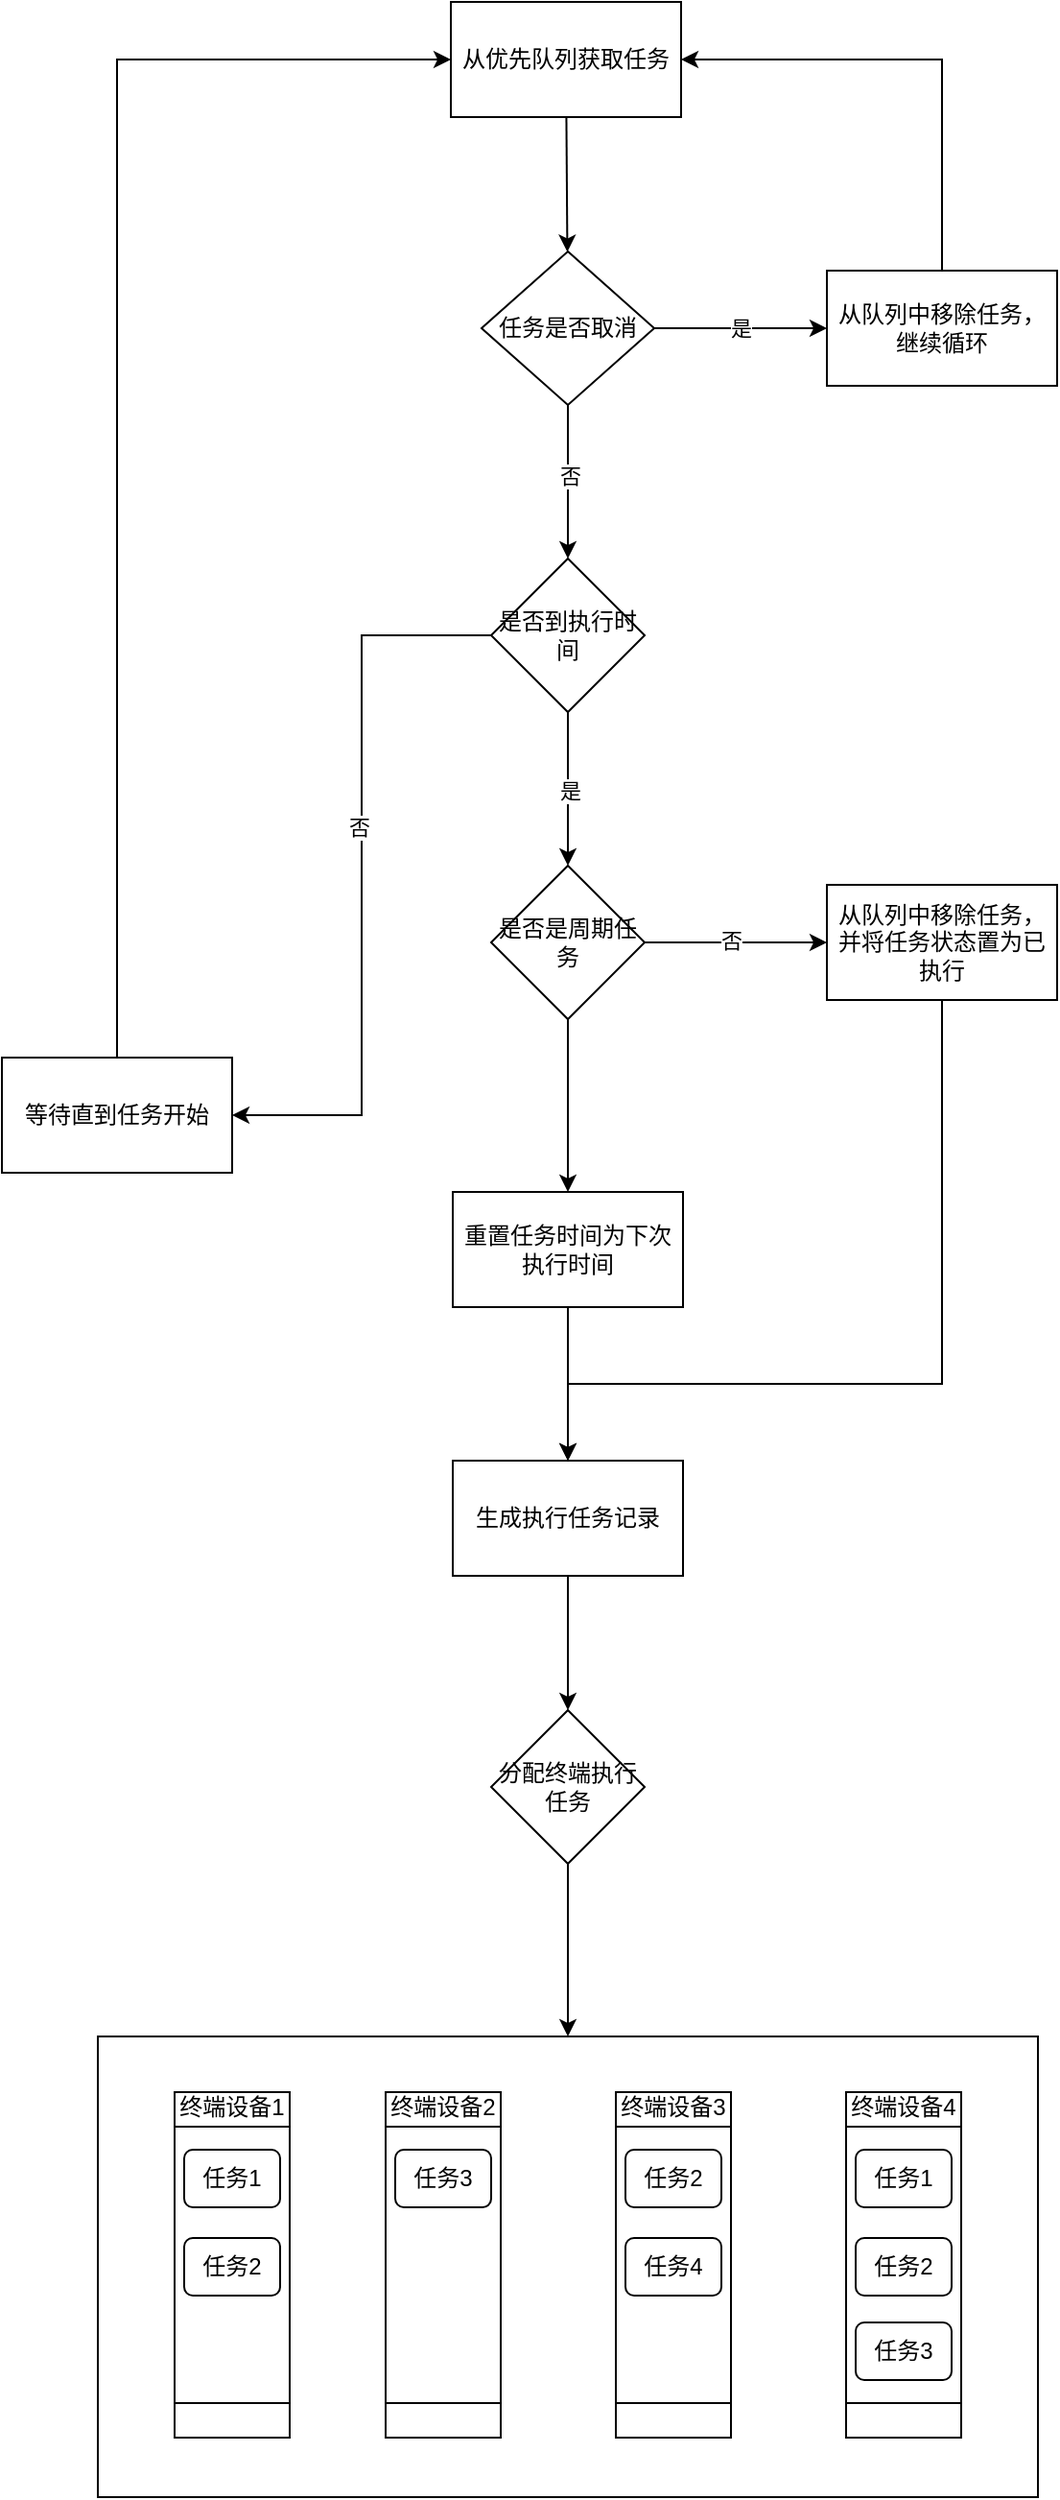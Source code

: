 <mxfile version="20.8.14" type="github">
  <diagram name="第 1 页" id="kU9h5htd539q5a9aOrrk">
    <mxGraphModel dx="763" dy="470" grid="1" gridSize="10" guides="1" tooltips="1" connect="1" arrows="1" fold="1" page="1" pageScale="1" pageWidth="827" pageHeight="1169" math="0" shadow="0">
      <root>
        <mxCell id="0" />
        <mxCell id="1" parent="0" />
        <mxCell id="ZIfVyA6NT1Mt5uhVDrUK-42" value="" style="edgeStyle=none;rounded=0;orthogonalLoop=1;jettySize=auto;html=1;" edge="1" parent="1" source="ZIfVyA6NT1Mt5uhVDrUK-40" target="ZIfVyA6NT1Mt5uhVDrUK-41">
          <mxGeometry relative="1" as="geometry" />
        </mxCell>
        <mxCell id="ZIfVyA6NT1Mt5uhVDrUK-40" value="从优先队列获取任务" style="rounded=0;whiteSpace=wrap;html=1;" vertex="1" parent="1">
          <mxGeometry x="294" y="50" width="120" height="60" as="geometry" />
        </mxCell>
        <mxCell id="ZIfVyA6NT1Mt5uhVDrUK-44" value="是" style="edgeStyle=none;rounded=0;orthogonalLoop=1;jettySize=auto;html=1;" edge="1" parent="1" source="ZIfVyA6NT1Mt5uhVDrUK-41" target="ZIfVyA6NT1Mt5uhVDrUK-43">
          <mxGeometry relative="1" as="geometry" />
        </mxCell>
        <mxCell id="ZIfVyA6NT1Mt5uhVDrUK-47" value="" style="edgeStyle=orthogonalEdgeStyle;rounded=0;orthogonalLoop=1;jettySize=auto;html=1;" edge="1" parent="1" source="ZIfVyA6NT1Mt5uhVDrUK-41" target="ZIfVyA6NT1Mt5uhVDrUK-46">
          <mxGeometry relative="1" as="geometry" />
        </mxCell>
        <mxCell id="ZIfVyA6NT1Mt5uhVDrUK-54" value="否" style="edgeLabel;html=1;align=center;verticalAlign=middle;resizable=0;points=[];" vertex="1" connectable="0" parent="ZIfVyA6NT1Mt5uhVDrUK-47">
          <mxGeometry x="-0.07" y="1" relative="1" as="geometry">
            <mxPoint as="offset" />
          </mxGeometry>
        </mxCell>
        <mxCell id="ZIfVyA6NT1Mt5uhVDrUK-41" value="任务是否取消" style="rhombus;whiteSpace=wrap;html=1;rounded=0;" vertex="1" parent="1">
          <mxGeometry x="310" y="180" width="90" height="80" as="geometry" />
        </mxCell>
        <mxCell id="ZIfVyA6NT1Mt5uhVDrUK-45" style="edgeStyle=orthogonalEdgeStyle;rounded=0;orthogonalLoop=1;jettySize=auto;html=1;exitX=0.5;exitY=0;exitDx=0;exitDy=0;" edge="1" parent="1" source="ZIfVyA6NT1Mt5uhVDrUK-43" target="ZIfVyA6NT1Mt5uhVDrUK-40">
          <mxGeometry relative="1" as="geometry">
            <Array as="points">
              <mxPoint x="550" y="80" />
            </Array>
          </mxGeometry>
        </mxCell>
        <mxCell id="ZIfVyA6NT1Mt5uhVDrUK-43" value="从队列中移除任务，继续循环" style="whiteSpace=wrap;html=1;rounded=0;" vertex="1" parent="1">
          <mxGeometry x="490" y="190" width="120" height="60" as="geometry" />
        </mxCell>
        <mxCell id="ZIfVyA6NT1Mt5uhVDrUK-49" value="" style="edgeStyle=orthogonalEdgeStyle;rounded=0;orthogonalLoop=1;jettySize=auto;html=1;" edge="1" parent="1" source="ZIfVyA6NT1Mt5uhVDrUK-46" target="ZIfVyA6NT1Mt5uhVDrUK-48">
          <mxGeometry relative="1" as="geometry" />
        </mxCell>
        <mxCell id="ZIfVyA6NT1Mt5uhVDrUK-55" value="是" style="edgeLabel;html=1;align=center;verticalAlign=middle;resizable=0;points=[];" vertex="1" connectable="0" parent="ZIfVyA6NT1Mt5uhVDrUK-49">
          <mxGeometry x="0.01" y="1" relative="1" as="geometry">
            <mxPoint as="offset" />
          </mxGeometry>
        </mxCell>
        <mxCell id="ZIfVyA6NT1Mt5uhVDrUK-51" value="" style="edgeStyle=orthogonalEdgeStyle;rounded=0;orthogonalLoop=1;jettySize=auto;html=1;entryX=1;entryY=0.5;entryDx=0;entryDy=0;" edge="1" parent="1" source="ZIfVyA6NT1Mt5uhVDrUK-46" target="ZIfVyA6NT1Mt5uhVDrUK-50">
          <mxGeometry relative="1" as="geometry" />
        </mxCell>
        <mxCell id="ZIfVyA6NT1Mt5uhVDrUK-52" value="否" style="edgeLabel;html=1;align=center;verticalAlign=middle;resizable=0;points=[];" vertex="1" connectable="0" parent="ZIfVyA6NT1Mt5uhVDrUK-51">
          <mxGeometry x="-0.13" y="-2" relative="1" as="geometry">
            <mxPoint as="offset" />
          </mxGeometry>
        </mxCell>
        <mxCell id="ZIfVyA6NT1Mt5uhVDrUK-46" value="是否到执行时间" style="rhombus;whiteSpace=wrap;html=1;rounded=0;" vertex="1" parent="1">
          <mxGeometry x="315" y="340" width="80" height="80" as="geometry" />
        </mxCell>
        <mxCell id="ZIfVyA6NT1Mt5uhVDrUK-57" value="" style="edgeStyle=orthogonalEdgeStyle;rounded=0;orthogonalLoop=1;jettySize=auto;html=1;" edge="1" parent="1" source="ZIfVyA6NT1Mt5uhVDrUK-48" target="ZIfVyA6NT1Mt5uhVDrUK-56">
          <mxGeometry relative="1" as="geometry" />
        </mxCell>
        <mxCell id="ZIfVyA6NT1Mt5uhVDrUK-58" value="否" style="edgeLabel;html=1;align=center;verticalAlign=middle;resizable=0;points=[];" vertex="1" connectable="0" parent="ZIfVyA6NT1Mt5uhVDrUK-57">
          <mxGeometry x="-0.057" y="1" relative="1" as="geometry">
            <mxPoint as="offset" />
          </mxGeometry>
        </mxCell>
        <mxCell id="ZIfVyA6NT1Mt5uhVDrUK-60" value="" style="edgeStyle=orthogonalEdgeStyle;rounded=0;orthogonalLoop=1;jettySize=auto;html=1;" edge="1" parent="1" source="ZIfVyA6NT1Mt5uhVDrUK-48" target="ZIfVyA6NT1Mt5uhVDrUK-59">
          <mxGeometry relative="1" as="geometry" />
        </mxCell>
        <mxCell id="ZIfVyA6NT1Mt5uhVDrUK-48" value="是否是周期任务" style="rhombus;whiteSpace=wrap;html=1;rounded=0;" vertex="1" parent="1">
          <mxGeometry x="315" y="500" width="80" height="80" as="geometry" />
        </mxCell>
        <mxCell id="ZIfVyA6NT1Mt5uhVDrUK-53" style="edgeStyle=orthogonalEdgeStyle;rounded=0;orthogonalLoop=1;jettySize=auto;html=1;exitX=0.5;exitY=0;exitDx=0;exitDy=0;entryX=0;entryY=0.5;entryDx=0;entryDy=0;" edge="1" parent="1" source="ZIfVyA6NT1Mt5uhVDrUK-50" target="ZIfVyA6NT1Mt5uhVDrUK-40">
          <mxGeometry relative="1" as="geometry" />
        </mxCell>
        <mxCell id="ZIfVyA6NT1Mt5uhVDrUK-50" value="等待直到任务开始" style="whiteSpace=wrap;html=1;rounded=0;" vertex="1" parent="1">
          <mxGeometry x="60" y="600" width="120" height="60" as="geometry" />
        </mxCell>
        <mxCell id="ZIfVyA6NT1Mt5uhVDrUK-63" style="edgeStyle=orthogonalEdgeStyle;rounded=0;orthogonalLoop=1;jettySize=auto;html=1;exitX=0.5;exitY=1;exitDx=0;exitDy=0;entryX=0.5;entryY=0;entryDx=0;entryDy=0;" edge="1" parent="1" source="ZIfVyA6NT1Mt5uhVDrUK-56" target="ZIfVyA6NT1Mt5uhVDrUK-61">
          <mxGeometry relative="1" as="geometry">
            <Array as="points">
              <mxPoint x="550" y="770" />
              <mxPoint x="355" y="770" />
            </Array>
          </mxGeometry>
        </mxCell>
        <mxCell id="ZIfVyA6NT1Mt5uhVDrUK-56" value="从队列中移除任务，并将任务状态置为已执行" style="whiteSpace=wrap;html=1;rounded=0;" vertex="1" parent="1">
          <mxGeometry x="490" y="510" width="120" height="60" as="geometry" />
        </mxCell>
        <mxCell id="ZIfVyA6NT1Mt5uhVDrUK-62" value="" style="edgeStyle=orthogonalEdgeStyle;rounded=0;orthogonalLoop=1;jettySize=auto;html=1;" edge="1" parent="1" source="ZIfVyA6NT1Mt5uhVDrUK-59" target="ZIfVyA6NT1Mt5uhVDrUK-61">
          <mxGeometry relative="1" as="geometry" />
        </mxCell>
        <mxCell id="ZIfVyA6NT1Mt5uhVDrUK-59" value="重置任务时间为下次执行时间" style="whiteSpace=wrap;html=1;rounded=0;" vertex="1" parent="1">
          <mxGeometry x="295" y="670" width="120" height="60" as="geometry" />
        </mxCell>
        <mxCell id="ZIfVyA6NT1Mt5uhVDrUK-65" value="" style="edgeStyle=orthogonalEdgeStyle;rounded=0;orthogonalLoop=1;jettySize=auto;html=1;" edge="1" parent="1" source="ZIfVyA6NT1Mt5uhVDrUK-61" target="ZIfVyA6NT1Mt5uhVDrUK-64">
          <mxGeometry relative="1" as="geometry" />
        </mxCell>
        <mxCell id="ZIfVyA6NT1Mt5uhVDrUK-61" value="生成执行任务记录" style="whiteSpace=wrap;html=1;rounded=0;" vertex="1" parent="1">
          <mxGeometry x="295" y="810" width="120" height="60" as="geometry" />
        </mxCell>
        <mxCell id="ZIfVyA6NT1Mt5uhVDrUK-67" value="" style="edgeStyle=orthogonalEdgeStyle;rounded=0;orthogonalLoop=1;jettySize=auto;html=1;" edge="1" parent="1" source="ZIfVyA6NT1Mt5uhVDrUK-64" target="ZIfVyA6NT1Mt5uhVDrUK-66">
          <mxGeometry relative="1" as="geometry" />
        </mxCell>
        <mxCell id="ZIfVyA6NT1Mt5uhVDrUK-64" value="分配终端执行任务" style="rhombus;whiteSpace=wrap;html=1;rounded=0;" vertex="1" parent="1">
          <mxGeometry x="315" y="940" width="80" height="80" as="geometry" />
        </mxCell>
        <mxCell id="ZIfVyA6NT1Mt5uhVDrUK-66" value="" style="whiteSpace=wrap;html=1;rounded=0;" vertex="1" parent="1">
          <mxGeometry x="110" y="1110" width="490" height="240" as="geometry" />
        </mxCell>
        <mxCell id="ZIfVyA6NT1Mt5uhVDrUK-70" value="" style="shape=process;whiteSpace=wrap;html=1;backgroundOutline=1;rotation=90;" vertex="1" parent="1">
          <mxGeometry x="90" y="1199" width="180" height="60" as="geometry" />
        </mxCell>
        <mxCell id="ZIfVyA6NT1Mt5uhVDrUK-71" value="终端设备1" style="text;html=1;strokeColor=none;fillColor=none;align=center;verticalAlign=middle;whiteSpace=wrap;rounded=0;" vertex="1" parent="1">
          <mxGeometry x="150" y="1132" width="60" height="30" as="geometry" />
        </mxCell>
        <mxCell id="ZIfVyA6NT1Mt5uhVDrUK-72" value="任务1" style="rounded=1;whiteSpace=wrap;html=1;" vertex="1" parent="1">
          <mxGeometry x="155" y="1169" width="50" height="30" as="geometry" />
        </mxCell>
        <mxCell id="ZIfVyA6NT1Mt5uhVDrUK-73" value="任务2" style="rounded=1;whiteSpace=wrap;html=1;" vertex="1" parent="1">
          <mxGeometry x="155" y="1215" width="50" height="30" as="geometry" />
        </mxCell>
        <mxCell id="ZIfVyA6NT1Mt5uhVDrUK-75" value="" style="shape=process;whiteSpace=wrap;html=1;backgroundOutline=1;rotation=90;" vertex="1" parent="1">
          <mxGeometry x="200" y="1199" width="180" height="60" as="geometry" />
        </mxCell>
        <mxCell id="ZIfVyA6NT1Mt5uhVDrUK-76" value="终端设备2" style="text;html=1;strokeColor=none;fillColor=none;align=center;verticalAlign=middle;whiteSpace=wrap;rounded=0;" vertex="1" parent="1">
          <mxGeometry x="260" y="1132" width="60" height="30" as="geometry" />
        </mxCell>
        <mxCell id="ZIfVyA6NT1Mt5uhVDrUK-77" value="任务3" style="rounded=1;whiteSpace=wrap;html=1;" vertex="1" parent="1">
          <mxGeometry x="265" y="1169" width="50" height="30" as="geometry" />
        </mxCell>
        <mxCell id="ZIfVyA6NT1Mt5uhVDrUK-80" value="" style="shape=process;whiteSpace=wrap;html=1;backgroundOutline=1;rotation=90;" vertex="1" parent="1">
          <mxGeometry x="320" y="1199" width="180" height="60" as="geometry" />
        </mxCell>
        <mxCell id="ZIfVyA6NT1Mt5uhVDrUK-81" value="终端设备3" style="text;html=1;strokeColor=none;fillColor=none;align=center;verticalAlign=middle;whiteSpace=wrap;rounded=0;" vertex="1" parent="1">
          <mxGeometry x="380" y="1132" width="60" height="30" as="geometry" />
        </mxCell>
        <mxCell id="ZIfVyA6NT1Mt5uhVDrUK-82" value="任务2" style="rounded=1;whiteSpace=wrap;html=1;" vertex="1" parent="1">
          <mxGeometry x="385" y="1169" width="50" height="30" as="geometry" />
        </mxCell>
        <mxCell id="ZIfVyA6NT1Mt5uhVDrUK-83" value="任务4" style="rounded=1;whiteSpace=wrap;html=1;" vertex="1" parent="1">
          <mxGeometry x="385" y="1215" width="50" height="30" as="geometry" />
        </mxCell>
        <mxCell id="ZIfVyA6NT1Mt5uhVDrUK-85" value="" style="shape=process;whiteSpace=wrap;html=1;backgroundOutline=1;rotation=90;" vertex="1" parent="1">
          <mxGeometry x="440" y="1199" width="180" height="60" as="geometry" />
        </mxCell>
        <mxCell id="ZIfVyA6NT1Mt5uhVDrUK-86" value="终端设备4" style="text;html=1;strokeColor=none;fillColor=none;align=center;verticalAlign=middle;whiteSpace=wrap;rounded=0;" vertex="1" parent="1">
          <mxGeometry x="500" y="1132" width="60" height="30" as="geometry" />
        </mxCell>
        <mxCell id="ZIfVyA6NT1Mt5uhVDrUK-87" value="任务1" style="rounded=1;whiteSpace=wrap;html=1;" vertex="1" parent="1">
          <mxGeometry x="505" y="1169" width="50" height="30" as="geometry" />
        </mxCell>
        <mxCell id="ZIfVyA6NT1Mt5uhVDrUK-88" value="任务2" style="rounded=1;whiteSpace=wrap;html=1;" vertex="1" parent="1">
          <mxGeometry x="505" y="1215" width="50" height="30" as="geometry" />
        </mxCell>
        <mxCell id="ZIfVyA6NT1Mt5uhVDrUK-89" value="任务3" style="rounded=1;whiteSpace=wrap;html=1;" vertex="1" parent="1">
          <mxGeometry x="505" y="1259" width="50" height="30" as="geometry" />
        </mxCell>
      </root>
    </mxGraphModel>
  </diagram>
</mxfile>
